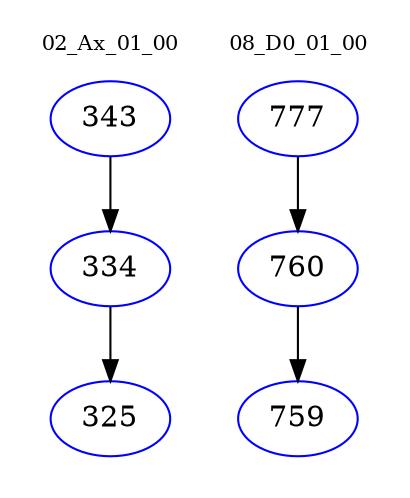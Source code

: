 digraph{
subgraph cluster_0 {
color = white
label = "02_Ax_01_00";
fontsize=10;
T0_343 [label="343", color="blue"]
T0_343 -> T0_334 [color="black"]
T0_334 [label="334", color="blue"]
T0_334 -> T0_325 [color="black"]
T0_325 [label="325", color="blue"]
}
subgraph cluster_1 {
color = white
label = "08_D0_01_00";
fontsize=10;
T1_777 [label="777", color="blue"]
T1_777 -> T1_760 [color="black"]
T1_760 [label="760", color="blue"]
T1_760 -> T1_759 [color="black"]
T1_759 [label="759", color="blue"]
}
}
